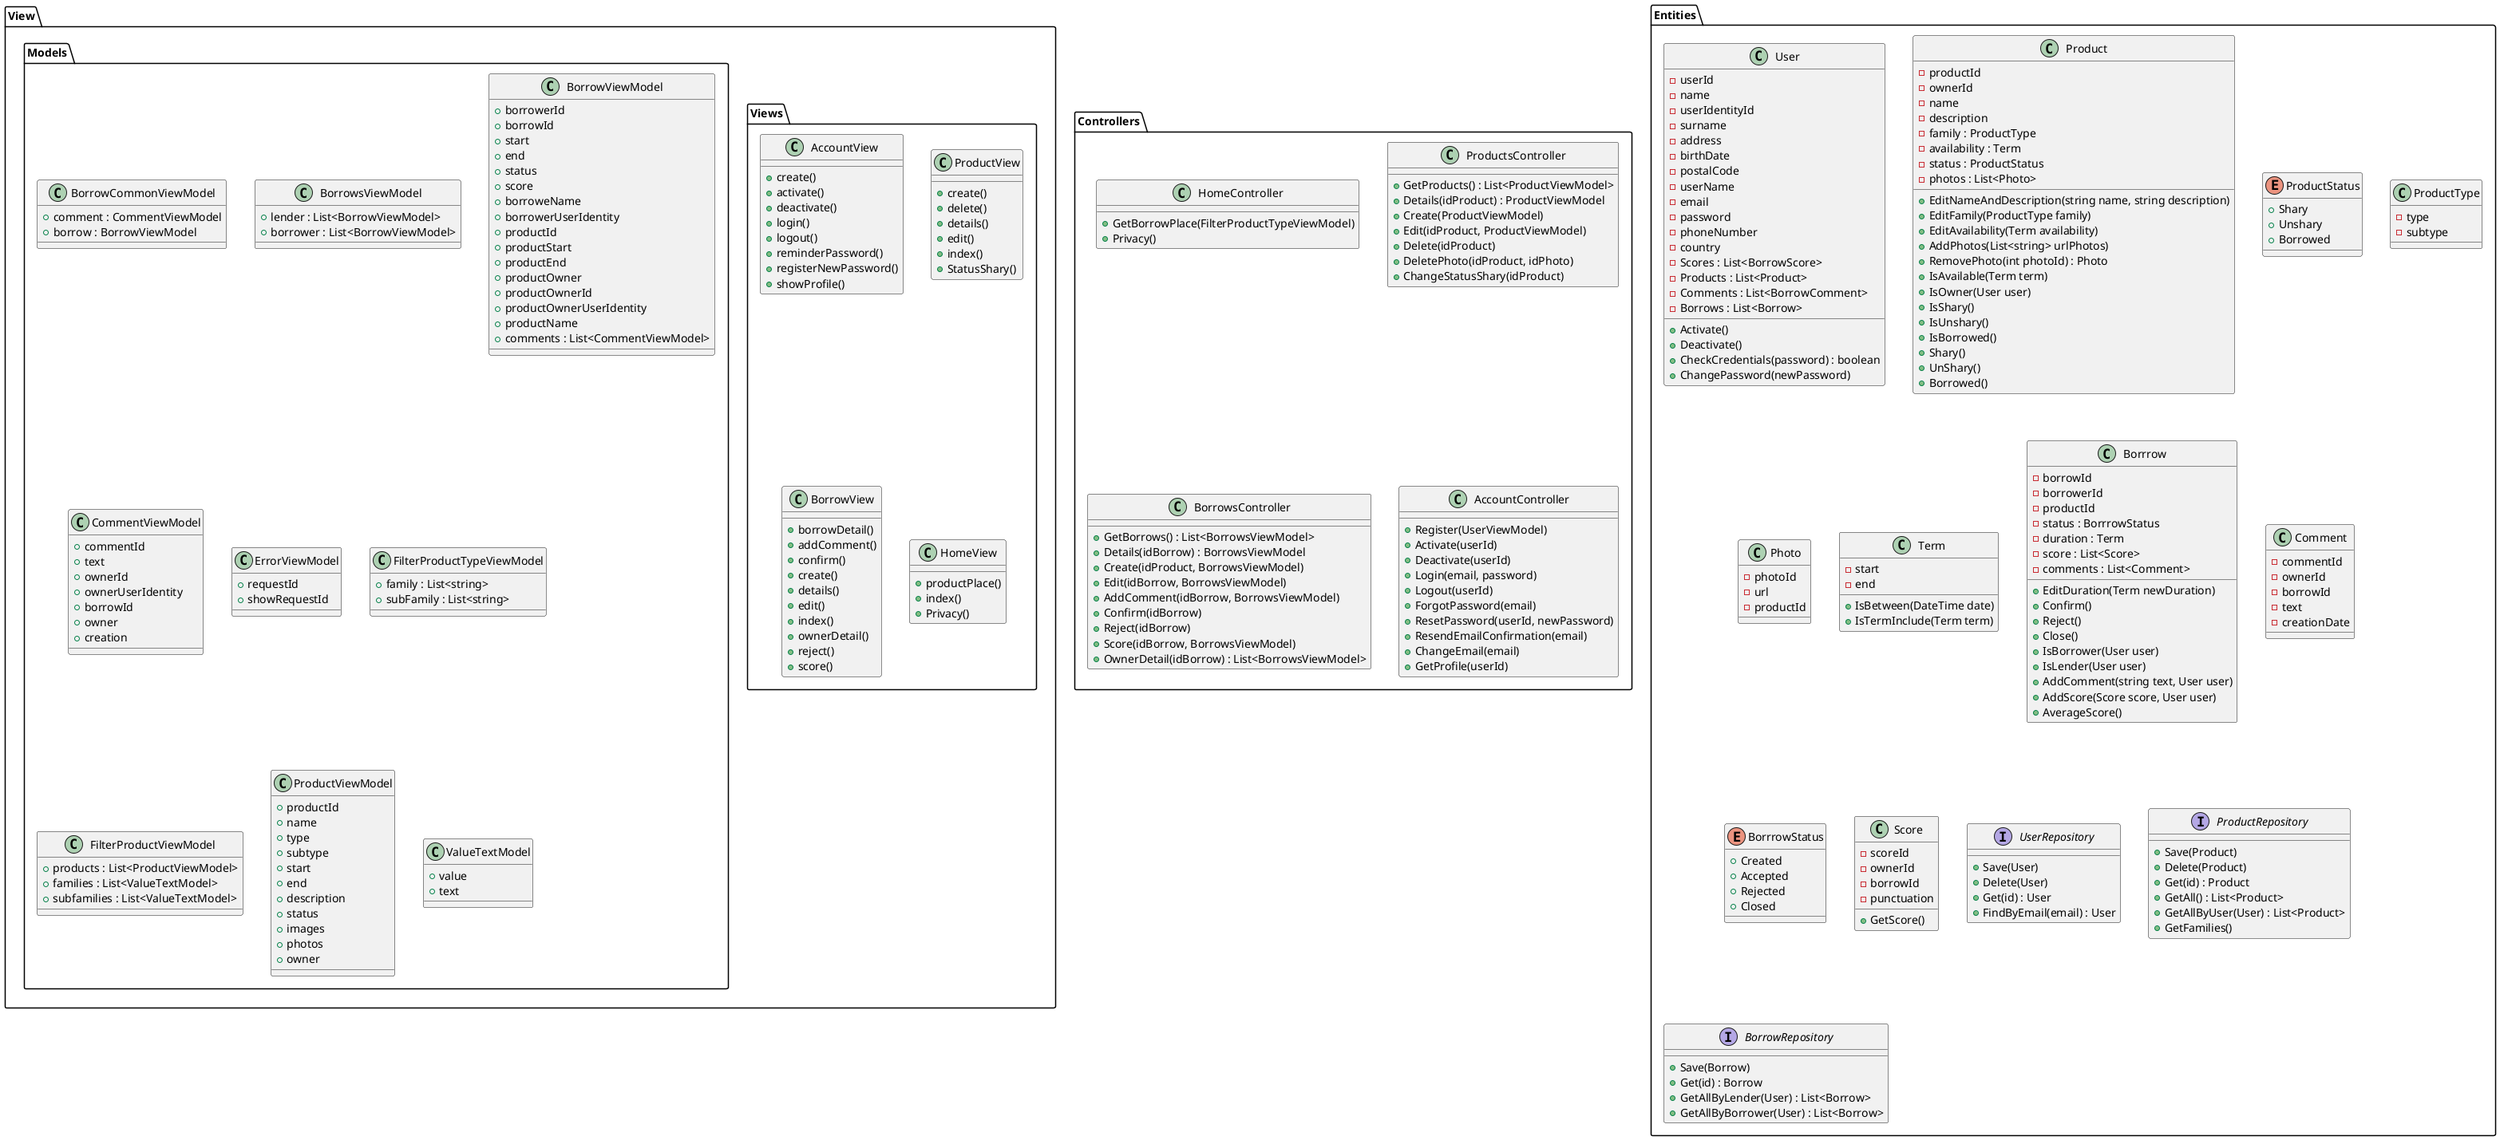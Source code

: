 @startuml UserDeactivate
package View {

  package Views {
    class AccountView {
      + create()
      + activate()
      + deactivate()
      + login()
      + logout()
      + reminderPassword()
      + registerNewPassword()
      + showProfile()
    }

    class ProductView {
      + create()
      + delete()
      + details()
      + edit()
      + index()
      + StatusShary()
    }

    class BorrowView {
      + borrowDetail()
      + addComment()
      + confirm()
      + create()
      + details()
      + edit()
      + index()
      + ownerDetail()
      + reject()
      + score()
    }

    class HomeView {
      + productPlace()
      + index()
      + Privacy()
    }
  }

  package Models {

    class BorrowCommonViewModel {
      + comment : CommentViewModel
      + borrow : BorrowViewModel
    }

    class BorrowsViewModel {
      + lender : List<BorrowViewModel>
      + borrower : List<BorrowViewModel>
    }

    class BorrowViewModel{
      + borrowerId
      + borrowId
      + start
      + end
      + status
      + score
      + borroweName
      + borrowerUserIdentity
      + productId
      + productStart
      + productEnd
      + productOwner
      + productOwnerId
      + productOwnerUserIdentity
      + productName
      + comments : List<CommentViewModel>
    }

    class CommentViewModel {
      + commentId
      + text
      + ownerId
      + ownerUserIdentity
      + borrowId
      + owner
      + creation
    }

    class ErrorViewModel{
      + requestId
      + showRequestId
    }

    class FilterProductTypeViewModel{
      + family : List<string>
      + subFamily : List<string>
    }

    class FilterProductViewModel{
      + products : List<ProductViewModel>
      + families : List<ValueTextModel>
      + subfamilies : List<ValueTextModel>
    }

    class ProductViewModel{
      + productId
      + name
      + type
      + subtype
      + start
      + end
      + description
      + status
      + images
      + photos
      + owner
    }

    class ValueTextModel{
      + value
      + text
    }
  }
}

package Controllers {

  class HomeController {
    + GetBorrowPlace(FilterProductTypeViewModel)
    + Privacy()
  }

  class ProductsController {
    + GetProducts() : List<ProductViewModel>
    + Details(idProduct) : ProductViewModel
    + Create(ProductViewModel)
    + Edit(idProduct, ProductViewModel)
    + Delete(idProduct)
    + DeletePhoto(idProduct, idPhoto)
    + ChangeStatusShary(idProduct)
  }

  class BorrowsController {
    + GetBorrows() : List<BorrowsViewModel>
    + Details(idBorrow) : BorrowsViewModel
    + Create(idProduct, BorrowsViewModel)
    + Edit(idBorrow, BorrowsViewModel)
    + AddComment(idBorrow, BorrowsViewModel)
    + Confirm(idBorrow)
    + Reject(idBorrow)
    + Score(idBorrow, BorrowsViewModel)
    + OwnerDetail(idBorrow) : List<BorrowsViewModel>
  }

  class AccountController {
    + Register(UserViewModel)
    + Activate(userId)
    + Deactivate(userId)
    + Login(email, password)
    + Logout(userId)
    + ForgotPassword(email)
    + ResetPassword(userId, newPassword)
    + ResendEmailConfirmation(email)
    + ChangeEmail(email)
    + GetProfile(userId)
  }
}

package Entities {

  class User {
    - userId
    - name
    - userIdentityId
    - surname
    - address
    - birthDate
    - postalCode
    - userName
    - email
    - password
    - phoneNumber
    - country
    - Scores : List<BorrowScore>
    - Products : List<Product>
    - Comments : List<BorrowComment>
    - Borrows : List<Borrow>

    + Activate()
    + Deactivate()
    + CheckCredentials(password) : boolean
    + ChangePassword(newPassword)
  }

  class Product {
    - productId
    - ownerId
    - name
    - description
    - family : ProductType
    - availability : Term
    - status : ProductStatus
    - photos : List<Photo>

    + EditNameAndDescription(string name, string description)
    + EditFamily(ProductType family)
    + EditAvailability(Term availability)
    + AddPhotos(List<string> urlPhotos)
    + RemovePhoto(int photoId) : Photo
    + IsAvailable(Term term)
    + IsOwner(User user)
    + IsShary()
    + IsUnshary()
    + IsBorrowed()
    + Shary()
    + UnShary()
    + Borrowed()
  }

  enum ProductStatus {
    + Shary
    + Unshary
    + Borrowed
  }

  class ProductType {
    - type
    - subtype
  }

  class Photo {
    - photoId
    - url
    - productId
  }

  class Term {
    - start
    - end
    + IsBetween(DateTime date)
    + IsTermInclude(Term term)
  }

  class Borrrow {
    - borrowId
    - borrowerId
    - productId
    - status : BorrrowStatus
    - duration : Term
    - score : List<Score>
    - comments : List<Comment>

    + EditDuration(Term newDuration)
    + Confirm()
    + Reject()
    + Close()
    + IsBorrower(User user)
    + IsLender(User user)
    + AddComment(string text, User user)
    + AddScore(Score score, User user)
    + AverageScore()
  }

  class Comment {
    - commentId
    - ownerId
    - borrowId
    - text
    - creationDate
  }

  enum BorrrowStatus {
    +  Created
    +  Accepted
    +  Rejected
    +  Closed
  }

  class Score {
    - scoreId
    - ownerId
    - borrowId
    - punctuation

    + GetScore()
  }

  interface UserRepository {
    + Save(User)
    + Delete(User)
    + Get(id) : User
    + FindByEmail(email) : User
  }

  interface ProductRepository {
    + Save(Product)
    + Delete(Product)
    + Get(id) : Product
    + GetAll() : List<Product>
    + GetAllByUser(User) : List<Product>
    + GetFamilies()
  }

  interface BorrowRepository {
    + Save(Borrow)
    + Get(id) : Borrow
    + GetAllByLender(User) : List<Borrow>
    + GetAllByBorrower(User) : List<Borrow>
  }
}

@enduml